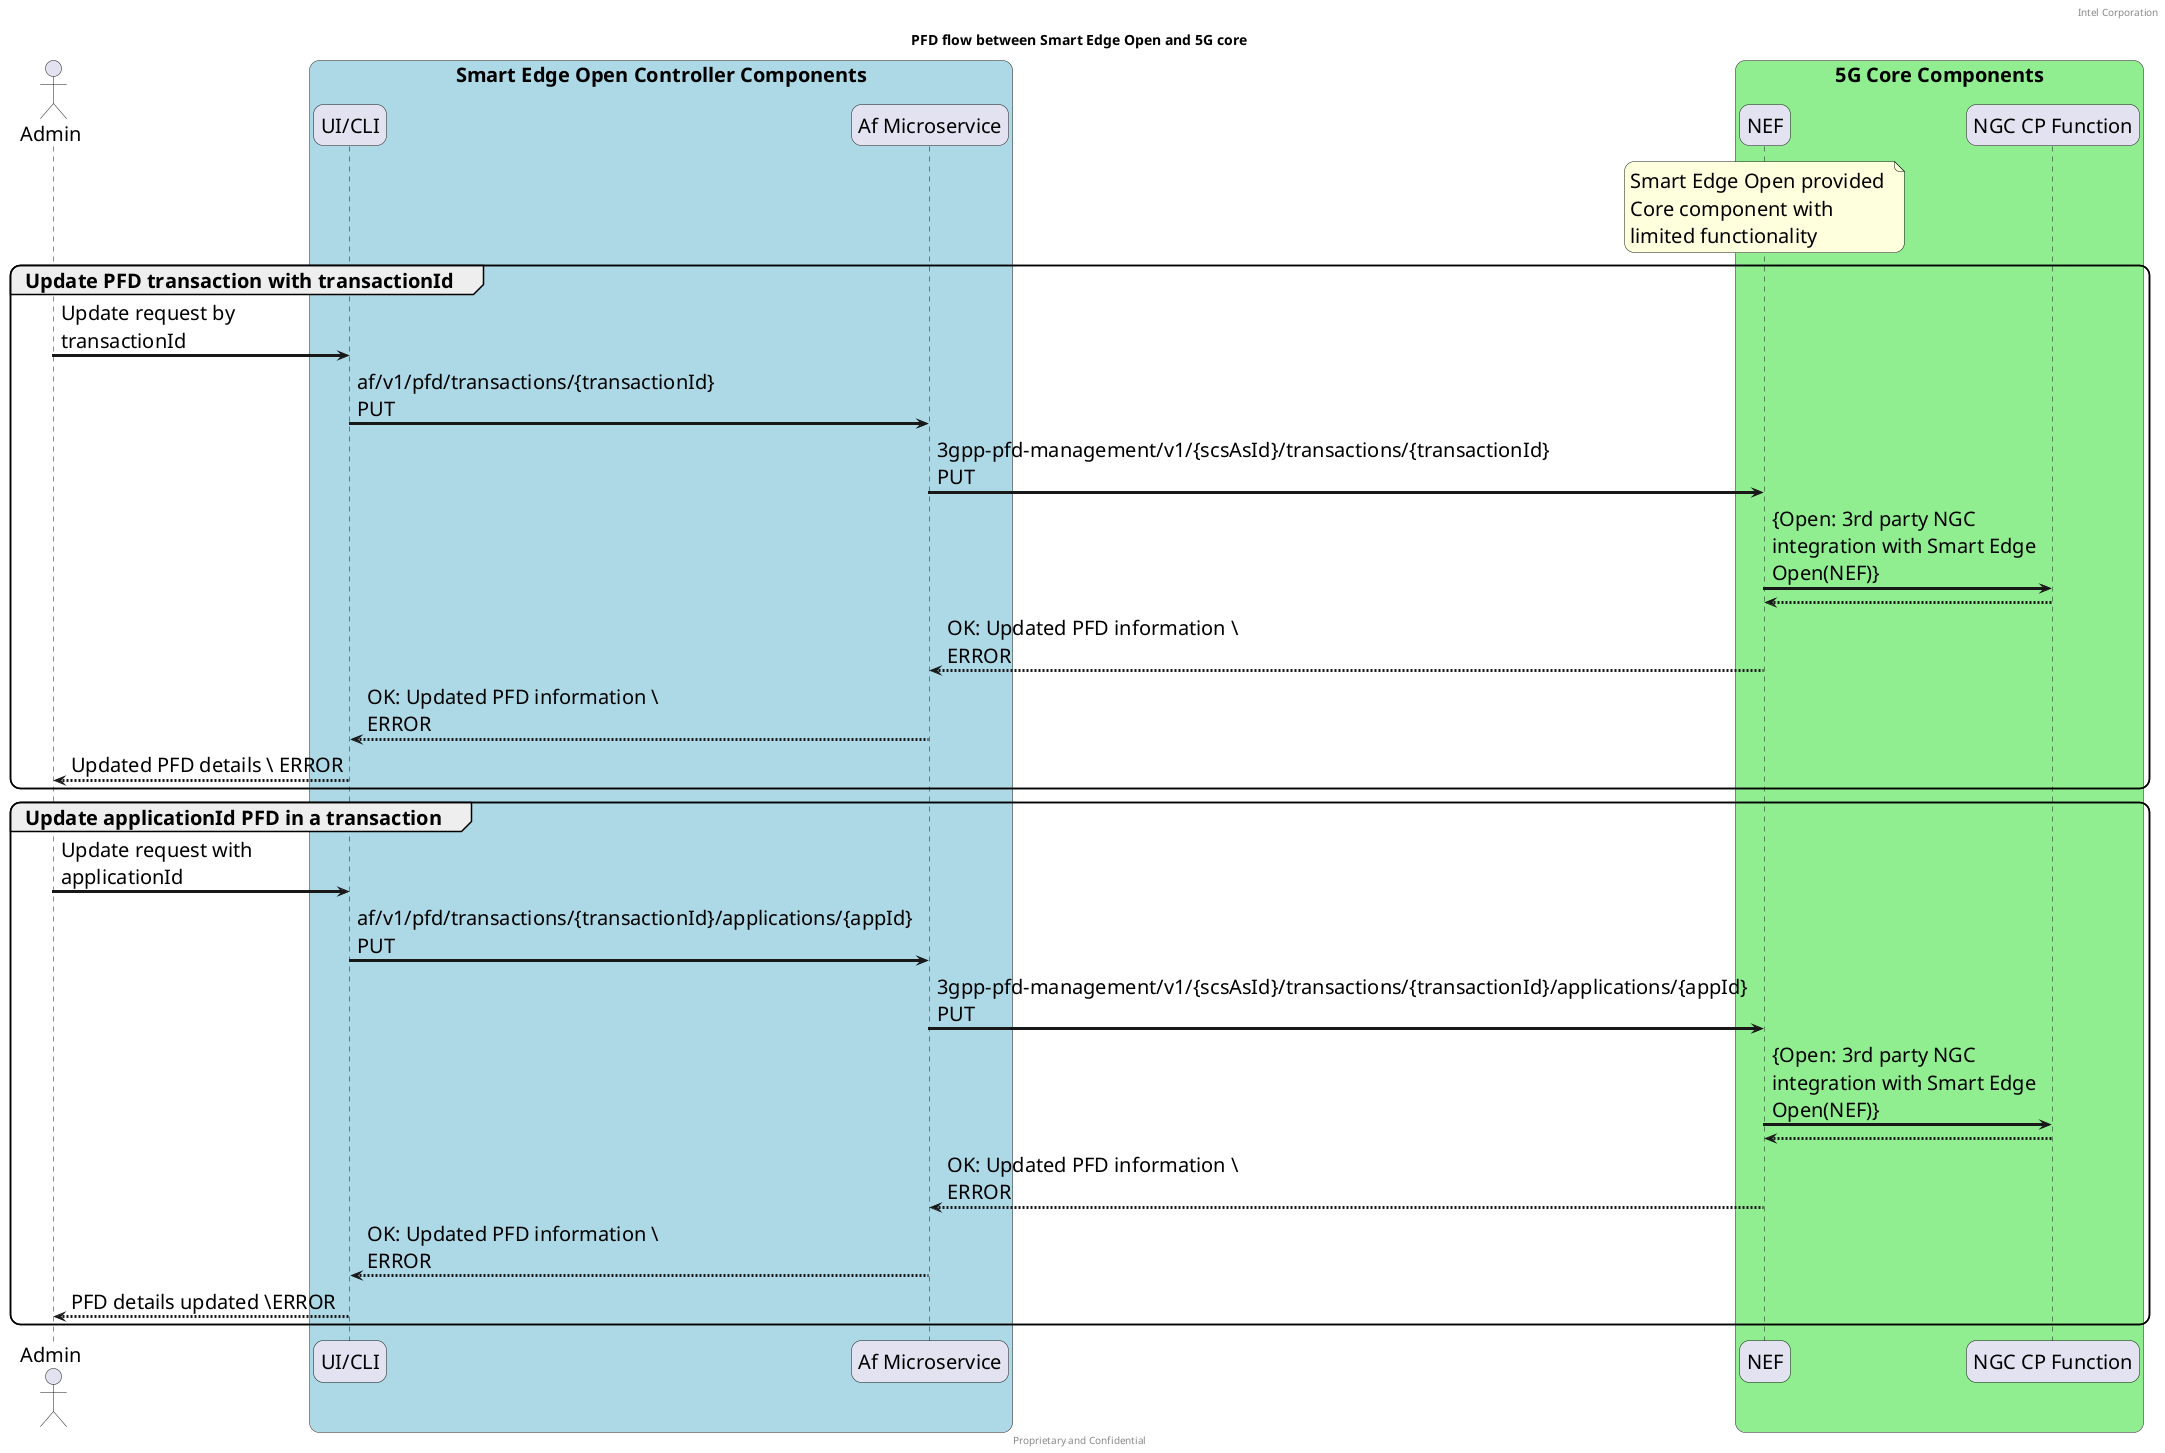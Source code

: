 @startuml
/' SPDX-License-Identifier: Apache-2.0
   Copyright (c) 2020 Intel Corporation
'/
skinparam monochrome false
skinparam roundcorner 20
skinparam defaultFontName "Intel Clear"
skinparam defaultFontSize 20
skinparam maxmessagesize 300
skinparam sequenceArrowThickness 3

header Intel Corporation
footer Proprietary and Confidential

title PFD flow between Smart Edge Open and 5G core

actor Admin as user
participant "UI/CLI" as UI 
participant "Af Microservice" as AF 
participant "NEF" as NEF
participant "NGC CP Function" as 5GC

box "Smart Edge Open Controller Components" #LightBlue
	participant UI
    participant AF
end box

box "5G Core Components" #LightGreen
	participant NEF
    note over NEF 
        Smart Edge Open provided 
        Core component with 
        limited functionality
    end note    

    participant 5GC
end box

group Update PFD transaction with transactionId 
    user -> UI : Update request by transactionId
    UI -> AF : af/v1/pfd/transactions/{transactionId} PUT
    AF -> NEF : 3gpp-pfd-management/v1/{scsAsId}/transactions/{transactionId} PUT
    NEF -> 5GC : {Open: 3rd party NGC integration with Smart Edge Open(NEF)}
    5GC --> NEF :

    NEF --> AF : OK: Updated PFD information \ ERROR 
    AF --> UI : OK: Updated PFD information \ ERROR 
    UI --> user : Updated PFD details \ ERROR
end

group Update applicationId PFD in a transaction
    user -> UI : Update request with applicationId
    UI -> AF : af/v1/pfd/transactions/{transactionId}/applications/{appId} PUT
    AF -> NEF : 3gpp-pfd-management/v1/{scsAsId}/transactions/{transactionId}/applications/{appId} PUT
    NEF -> 5GC : {Open: 3rd party NGC integration with Smart Edge Open(NEF)}
    5GC --> NEF :

    NEF --> AF : OK: Updated PFD information \ ERROR 
    AF --> UI : OK: Updated PFD information \ ERROR 
    UI --> user : PFD details updated \ERROR
end
@enduml